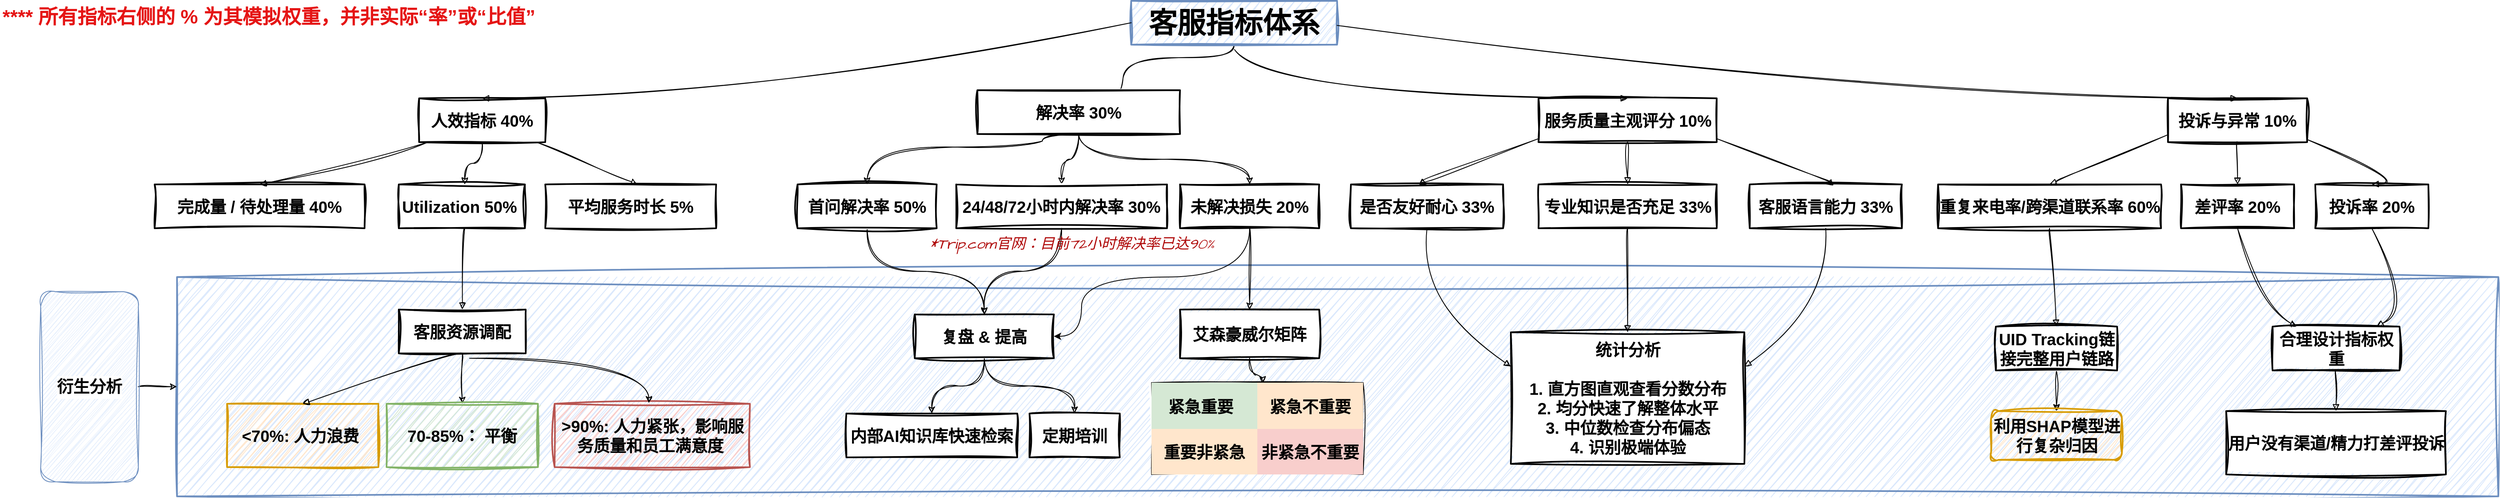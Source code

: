 <mxfile version="28.2.5">
  <diagram name="Page-1" id="3zXfmYanh7eGdWzNL5VJ">
    <mxGraphModel dx="4710" dy="3043" grid="1" gridSize="10" guides="1" tooltips="1" connect="1" arrows="1" fold="1" page="1" pageScale="1" pageWidth="850" pageHeight="1100" math="0" shadow="0">
      <root>
        <mxCell id="0" />
        <mxCell id="1" parent="0" />
        <mxCell id="dHYVEczdk2FGWJeY0932-1" value="" style="whiteSpace=wrap;strokeWidth=2;fillColor=#dae8fc;strokeColor=#6c8ebf;fontStyle=5;fontSize=20;fontColor=light-dark(#46C7FF,#EDEDED);sketch=1;curveFitting=1;jiggle=2;" parent="1" vertex="1">
          <mxGeometry x="267.5" y="100" width="2852.5" height="270" as="geometry" />
        </mxCell>
        <mxCell id="rRjDVniPgA6kYD6IJ34l-15" style="edgeStyle=orthogonalEdgeStyle;rounded=0;orthogonalLoop=1;jettySize=auto;html=1;entryX=0.5;entryY=0;entryDx=0;entryDy=0;curved=1;sketch=1;curveFitting=1;jiggle=2;" parent="1" source="dHYVEczdk2FGWJeY0932-2" target="dHYVEczdk2FGWJeY0932-3" edge="1">
          <mxGeometry relative="1" as="geometry">
            <Array as="points">
              <mxPoint x="1567" y="-170" />
              <mxPoint x="1430" y="-170" />
              <mxPoint x="1430" y="-120" />
            </Array>
          </mxGeometry>
        </mxCell>
        <mxCell id="dHYVEczdk2FGWJeY0932-2" value="客服指标体系" style="whiteSpace=wrap;strokeWidth=2;fillColor=#dae8fc;strokeColor=#6c8ebf;fontStyle=1;fontSize=35;sketch=1;curveFitting=1;jiggle=2;" parent="1" vertex="1">
          <mxGeometry x="1440" y="-240" width="253" height="54" as="geometry" />
        </mxCell>
        <mxCell id="rRjDVniPgA6kYD6IJ34l-18" style="edgeStyle=orthogonalEdgeStyle;rounded=0;orthogonalLoop=1;jettySize=auto;html=1;entryX=0.5;entryY=0;entryDx=0;entryDy=0;curved=1;sketch=1;curveFitting=1;jiggle=2;" parent="1" source="dHYVEczdk2FGWJeY0932-3" target="dHYVEczdk2FGWJeY0932-5" edge="1">
          <mxGeometry relative="1" as="geometry" />
        </mxCell>
        <mxCell id="rRjDVniPgA6kYD6IJ34l-34" style="edgeStyle=orthogonalEdgeStyle;rounded=0;orthogonalLoop=1;jettySize=auto;html=1;entryX=0.5;entryY=0;entryDx=0;entryDy=0;curved=1;sketch=1;curveFitting=1;jiggle=2;exitX=0.5;exitY=1;exitDx=0;exitDy=0;" parent="1" source="dHYVEczdk2FGWJeY0932-3" target="rRjDVniPgA6kYD6IJ34l-33" edge="1">
          <mxGeometry relative="1" as="geometry" />
        </mxCell>
        <mxCell id="rRjDVniPgA6kYD6IJ34l-56" style="edgeStyle=orthogonalEdgeStyle;rounded=0;orthogonalLoop=1;jettySize=auto;html=1;entryX=0.5;entryY=0;entryDx=0;entryDy=0;curved=1;sketch=1;curveFitting=1;jiggle=2;exitX=0.5;exitY=1;exitDx=0;exitDy=0;" parent="1" source="dHYVEczdk2FGWJeY0932-3" target="dHYVEczdk2FGWJeY0932-4" edge="1">
          <mxGeometry relative="1" as="geometry">
            <Array as="points">
              <mxPoint x="1331" y="-76" />
              <mxPoint x="1331" y="-60" />
              <mxPoint x="1116" y="-60" />
            </Array>
          </mxGeometry>
        </mxCell>
        <mxCell id="dHYVEczdk2FGWJeY0932-3" value="解决率 30%" style="whiteSpace=wrap;strokeWidth=2;fontStyle=1;fontSize=20;sketch=1;curveFitting=1;jiggle=2;" parent="1" vertex="1">
          <mxGeometry x="1251" y="-130" width="249" height="54" as="geometry" />
        </mxCell>
        <mxCell id="rRjDVniPgA6kYD6IJ34l-25" style="edgeStyle=orthogonalEdgeStyle;rounded=0;orthogonalLoop=1;jettySize=auto;html=1;entryX=0.5;entryY=0;entryDx=0;entryDy=0;curved=1;sketch=1;curveFitting=1;jiggle=2;exitX=0.5;exitY=1;exitDx=0;exitDy=0;" parent="1" source="dHYVEczdk2FGWJeY0932-4" target="rRjDVniPgA6kYD6IJ34l-24" edge="1">
          <mxGeometry relative="1" as="geometry" />
        </mxCell>
        <mxCell id="dHYVEczdk2FGWJeY0932-4" value="首问解决率 50%" style="whiteSpace=wrap;strokeWidth=2;fontStyle=1;fontSize=20;sketch=1;curveFitting=1;jiggle=2;" parent="1" vertex="1">
          <mxGeometry x="1030" y="-14" width="171" height="54" as="geometry" />
        </mxCell>
        <mxCell id="rRjDVniPgA6kYD6IJ34l-26" style="edgeStyle=orthogonalEdgeStyle;rounded=0;orthogonalLoop=1;jettySize=auto;html=1;entryX=0.5;entryY=0;entryDx=0;entryDy=0;curved=1;sketch=1;curveFitting=1;jiggle=2;" parent="1" source="dHYVEczdk2FGWJeY0932-5" target="rRjDVniPgA6kYD6IJ34l-24" edge="1">
          <mxGeometry relative="1" as="geometry" />
        </mxCell>
        <mxCell id="dHYVEczdk2FGWJeY0932-5" value="24/48/72小时内解决率 30%" style="whiteSpace=wrap;strokeWidth=2;fontStyle=1;fontSize=20;sketch=1;curveFitting=1;jiggle=2;" parent="1" vertex="1">
          <mxGeometry x="1225" y="-14" width="259" height="54" as="geometry" />
        </mxCell>
        <mxCell id="rRjDVniPgA6kYD6IJ34l-7" style="edgeStyle=orthogonalEdgeStyle;rounded=0;orthogonalLoop=1;jettySize=auto;html=1;curved=1;sketch=1;curveFitting=1;jiggle=2;" parent="1" source="dHYVEczdk2FGWJeY0932-8" edge="1">
          <mxGeometry relative="1" as="geometry">
            <mxPoint x="621" y="-14" as="targetPoint" />
          </mxGeometry>
        </mxCell>
        <mxCell id="dHYVEczdk2FGWJeY0932-8" value="人效指标 40%" style="whiteSpace=wrap;strokeWidth=2;fontStyle=1;fontSize=20;sketch=1;curveFitting=1;jiggle=2;" parent="1" vertex="1">
          <mxGeometry x="565" y="-120" width="155" height="54" as="geometry" />
        </mxCell>
        <mxCell id="dHYVEczdk2FGWJeY0932-9" value="完成量 / 待处理量 40%" style="whiteSpace=wrap;strokeWidth=2;fontStyle=1;fontSize=20;sketch=1;curveFitting=1;jiggle=2;" parent="1" vertex="1">
          <mxGeometry x="240" y="-14" width="258" height="54" as="geometry" />
        </mxCell>
        <mxCell id="rRjDVniPgA6kYD6IJ34l-13" style="edgeStyle=orthogonalEdgeStyle;rounded=0;orthogonalLoop=1;jettySize=auto;html=1;entryX=0.5;entryY=0;entryDx=0;entryDy=0;curved=1;sketch=1;curveFitting=1;jiggle=2;" parent="1" source="dHYVEczdk2FGWJeY0932-11" target="rRjDVniPgA6kYD6IJ34l-10" edge="1">
          <mxGeometry relative="1" as="geometry" />
        </mxCell>
        <mxCell id="dHYVEczdk2FGWJeY0932-11" value="客服资源调配" style="whiteSpace=wrap;strokeWidth=2;fontStyle=1;fontSize=20;sketch=1;curveFitting=1;jiggle=2;" parent="1" vertex="1">
          <mxGeometry x="540" y="140" width="156" height="54" as="geometry" />
        </mxCell>
        <mxCell id="dHYVEczdk2FGWJeY0932-12" value="服务质量主观评分 10%" style="whiteSpace=wrap;strokeWidth=2;fontStyle=1;fontSize=20;sketch=1;curveFitting=1;jiggle=2;" parent="1" vertex="1">
          <mxGeometry x="1940.5" y="-120" width="219" height="54" as="geometry" />
        </mxCell>
        <mxCell id="dHYVEczdk2FGWJeY0932-13" value="是否友好耐心 33%" style="whiteSpace=wrap;strokeWidth=2;fontStyle=1;fontSize=20;sketch=1;curveFitting=1;jiggle=2;" parent="1" vertex="1">
          <mxGeometry x="1710" y="-14" width="187" height="54" as="geometry" />
        </mxCell>
        <mxCell id="dHYVEczdk2FGWJeY0932-14" value="专业知识是否充足 33%" style="whiteSpace=wrap;strokeWidth=2;fontStyle=1;fontSize=20;sketch=1;curveFitting=1;jiggle=2;" parent="1" vertex="1">
          <mxGeometry x="1940.5" y="-14" width="219" height="54" as="geometry" />
        </mxCell>
        <mxCell id="dHYVEczdk2FGWJeY0932-15" value="客服语言能力 33%" style="whiteSpace=wrap;strokeWidth=2;fontStyle=1;fontSize=20;sketch=1;curveFitting=1;jiggle=2;" parent="1" vertex="1">
          <mxGeometry x="2200" y="-14" width="187" height="54" as="geometry" />
        </mxCell>
        <mxCell id="dHYVEczdk2FGWJeY0932-16" value="统计分析&#xa;&#xa;1. 直方图直观查看分数分布&#xa;2. 均分快速了解整体水平&#xa;3. 中位数检查分布偏态&#xa;4. 识别极端体验" style="whiteSpace=wrap;strokeWidth=2;fontStyle=1;fontSize=20;sketch=1;curveFitting=1;jiggle=2;" parent="1" vertex="1">
          <mxGeometry x="1906.5" y="168" width="287" height="162" as="geometry" />
        </mxCell>
        <mxCell id="dHYVEczdk2FGWJeY0932-17" value="投诉与异常 10%" style="whiteSpace=wrap;strokeWidth=2;fontStyle=1;fontSize=20;sketch=1;curveFitting=1;jiggle=2;" parent="1" vertex="1">
          <mxGeometry x="2714" y="-120" width="171" height="54" as="geometry" />
        </mxCell>
        <mxCell id="dHYVEczdk2FGWJeY0932-18" value="重复来电率/跨渠道联系率 60%" style="whiteSpace=wrap;strokeWidth=2;fontStyle=1;fontSize=20;sketch=1;curveFitting=1;jiggle=2;" parent="1" vertex="1">
          <mxGeometry x="2431.5" y="-14" width="274" height="54" as="geometry" />
        </mxCell>
        <mxCell id="dHYVEczdk2FGWJeY0932-107" value="" style="edgeStyle=orthogonalEdgeStyle;rounded=0;hachureGap=4;orthogonalLoop=1;jettySize=auto;html=1;fontFamily=Architects Daughter;fontSource=https%3A%2F%2Ffonts.googleapis.com%2Fcss%3Ffamily%3DArchitects%2BDaughter;fontSize=20;sketch=1;curveFitting=1;jiggle=2;" parent="1" source="dHYVEczdk2FGWJeY0932-19" target="dHYVEczdk2FGWJeY0932-106" edge="1">
          <mxGeometry relative="1" as="geometry" />
        </mxCell>
        <mxCell id="dHYVEczdk2FGWJeY0932-19" value="UID Tracking链接完整用户链路" style="whiteSpace=wrap;strokeWidth=2;fontStyle=1;fontSize=20;sketch=1;curveFitting=1;jiggle=2;" parent="1" vertex="1">
          <mxGeometry x="2502.5" y="161" width="149" height="54" as="geometry" />
        </mxCell>
        <mxCell id="dHYVEczdk2FGWJeY0932-20" value="差评率 20%" style="whiteSpace=wrap;strokeWidth=2;fontStyle=1;fontSize=20;sketch=1;curveFitting=1;jiggle=2;" parent="1" vertex="1">
          <mxGeometry x="2730" y="-14" width="139" height="54" as="geometry" />
        </mxCell>
        <mxCell id="dHYVEczdk2FGWJeY0932-21" value="合理设计指标权重" style="whiteSpace=wrap;strokeWidth=2;fontStyle=1;fontSize=20;sketch=1;curveFitting=1;jiggle=2;" parent="1" vertex="1">
          <mxGeometry x="2842.5" y="161" width="156" height="54" as="geometry" />
        </mxCell>
        <mxCell id="dHYVEczdk2FGWJeY0932-22" value="投诉率 20%" style="whiteSpace=wrap;strokeWidth=2;fontStyle=1;fontSize=20;sketch=1;curveFitting=1;jiggle=2;" parent="1" vertex="1">
          <mxGeometry x="2895" y="-14" width="139" height="54" as="geometry" />
        </mxCell>
        <mxCell id="dHYVEczdk2FGWJeY0932-24" value="&lt;70%: 人力浪费 " style="whiteSpace=wrap;strokeWidth=2;fontStyle=1;fontSize=20;sketch=1;curveFitting=1;jiggle=2;fillColor=#ffe6cc;strokeColor=#d79b00;" parent="1" vertex="1">
          <mxGeometry x="329" y="256" width="186" height="78" as="geometry" />
        </mxCell>
        <mxCell id="dHYVEczdk2FGWJeY0932-25" value="用户没有渠道/精力打差评投诉" style="whiteSpace=wrap;strokeWidth=2;fontStyle=1;fontSize=20;sketch=1;curveFitting=1;jiggle=2;" parent="1" vertex="1">
          <mxGeometry x="2785.5" y="265" width="270" height="78" as="geometry" />
        </mxCell>
        <mxCell id="dHYVEczdk2FGWJeY0932-31" value="" style="curved=1;startArrow=none;endArrow=block;exitX=0;exitY=0.5;entryX=0.5;entryY=0;rounded=0;fontStyle=1;fontSize=20;sketch=1;curveFitting=1;jiggle=2;exitDx=0;exitDy=0;" parent="1" source="dHYVEczdk2FGWJeY0932-2" target="dHYVEczdk2FGWJeY0932-8" edge="1">
          <mxGeometry relative="1" as="geometry">
            <Array as="points">
              <mxPoint x="1007" y="-121" />
            </Array>
          </mxGeometry>
        </mxCell>
        <mxCell id="dHYVEczdk2FGWJeY0932-32" value="" style="curved=1;startArrow=none;endArrow=block;exitX=0.07;exitY=1;entryX=0.5;entryY=0;rounded=0;fontStyle=1;fontSize=20;sketch=1;curveFitting=1;jiggle=2;" parent="1" source="dHYVEczdk2FGWJeY0932-8" target="dHYVEczdk2FGWJeY0932-9" edge="1">
          <mxGeometry relative="1" as="geometry">
            <Array as="points">
              <mxPoint x="514" y="-41" />
            </Array>
          </mxGeometry>
        </mxCell>
        <mxCell id="dHYVEczdk2FGWJeY0932-33" value="" style="curved=1;startArrow=none;endArrow=block;exitX=0.93;exitY=1;entryX=0.5;entryY=0;rounded=0;fontStyle=1;fontSize=20;entryDx=0;entryDy=0;sketch=1;curveFitting=1;jiggle=2;" parent="1" source="dHYVEczdk2FGWJeY0932-8" edge="1">
          <mxGeometry relative="1" as="geometry">
            <Array as="points">
              <mxPoint x="771" y="-41" />
            </Array>
            <mxPoint x="833.5" y="-14" as="targetPoint" />
          </mxGeometry>
        </mxCell>
        <mxCell id="dHYVEczdk2FGWJeY0932-34" value="" style="curved=1;startArrow=none;endArrow=block;exitX=0.5;exitY=1;entryX=0.5;entryY=0;rounded=0;fontStyle=1;fontSize=20;exitDx=0;exitDy=0;sketch=1;curveFitting=1;jiggle=2;" parent="1" target="dHYVEczdk2FGWJeY0932-11" edge="1">
          <mxGeometry relative="1" as="geometry">
            <Array as="points" />
            <mxPoint x="621" y="40" as="sourcePoint" />
          </mxGeometry>
        </mxCell>
        <mxCell id="dHYVEczdk2FGWJeY0932-35" value="" style="curved=1;startArrow=none;endArrow=block;entryX=0.5;entryY=0;rounded=0;fontStyle=1;fontSize=20;sketch=1;curveFitting=1;jiggle=2;" parent="1" target="dHYVEczdk2FGWJeY0932-12" edge="1">
          <mxGeometry relative="1" as="geometry">
            <Array as="points">
              <mxPoint x="1609" y="-121" />
            </Array>
            <mxPoint x="1567" y="-180" as="sourcePoint" />
          </mxGeometry>
        </mxCell>
        <mxCell id="dHYVEczdk2FGWJeY0932-36" value="" style="curved=1;startArrow=none;endArrow=block;exitX=0;exitY=0.92;entryX=0.5;entryY=0;rounded=0;fontStyle=1;fontSize=20;sketch=1;curveFitting=1;jiggle=2;" parent="1" source="dHYVEczdk2FGWJeY0932-12" target="dHYVEczdk2FGWJeY0932-13" edge="1">
          <mxGeometry relative="1" as="geometry">
            <Array as="points">
              <mxPoint x="1796.5" y="-17" />
            </Array>
          </mxGeometry>
        </mxCell>
        <mxCell id="dHYVEczdk2FGWJeY0932-37" value="" style="curved=1;startArrow=none;endArrow=block;exitX=0.5;exitY=1;entryX=0.5;entryY=0;rounded=0;fontStyle=1;fontSize=20;sketch=1;curveFitting=1;jiggle=2;" parent="1" source="dHYVEczdk2FGWJeY0932-12" target="dHYVEczdk2FGWJeY0932-14" edge="1">
          <mxGeometry relative="1" as="geometry">
            <Array as="points" />
          </mxGeometry>
        </mxCell>
        <mxCell id="dHYVEczdk2FGWJeY0932-38" value="" style="curved=1;startArrow=none;endArrow=block;exitX=1;exitY=0.92;entryX=0.5;entryY=0;rounded=0;fontStyle=1;fontSize=20;sketch=1;curveFitting=1;jiggle=2;" parent="1" source="dHYVEczdk2FGWJeY0932-12" target="dHYVEczdk2FGWJeY0932-15" edge="1">
          <mxGeometry relative="1" as="geometry">
            <Array as="points">
              <mxPoint x="2302.5" y="-17" />
            </Array>
          </mxGeometry>
        </mxCell>
        <mxCell id="dHYVEczdk2FGWJeY0932-39" value="" style="curved=1;startArrow=none;endArrow=block;exitX=0.5;exitY=1;entryX=0;entryY=0.26;rounded=0;fontStyle=1;fontSize=20;sketch=1;curveFitting=1;jiggle=2;" parent="1" source="dHYVEczdk2FGWJeY0932-13" target="dHYVEczdk2FGWJeY0932-16" edge="1">
          <mxGeometry relative="1" as="geometry">
            <Array as="points">
              <mxPoint x="1796.5" y="136" />
            </Array>
          </mxGeometry>
        </mxCell>
        <mxCell id="dHYVEczdk2FGWJeY0932-40" value="" style="curved=1;startArrow=none;endArrow=block;exitX=0.5;exitY=1;entryX=0.5;entryY=0;rounded=0;fontStyle=1;fontSize=20;sketch=1;curveFitting=1;jiggle=2;" parent="1" source="dHYVEczdk2FGWJeY0932-14" target="dHYVEczdk2FGWJeY0932-16" edge="1">
          <mxGeometry relative="1" as="geometry">
            <Array as="points" />
          </mxGeometry>
        </mxCell>
        <mxCell id="dHYVEczdk2FGWJeY0932-41" value="" style="curved=1;startArrow=none;endArrow=block;exitX=0.5;exitY=1;entryX=1;entryY=0.26;rounded=0;fontStyle=1;fontSize=20;sketch=1;curveFitting=1;jiggle=2;" parent="1" source="dHYVEczdk2FGWJeY0932-15" target="dHYVEczdk2FGWJeY0932-16" edge="1">
          <mxGeometry relative="1" as="geometry">
            <Array as="points">
              <mxPoint x="2302.5" y="136" />
            </Array>
          </mxGeometry>
        </mxCell>
        <mxCell id="dHYVEczdk2FGWJeY0932-42" value="" style="curved=1;startArrow=none;endArrow=block;exitX=1;exitY=0.56;entryX=0.5;entryY=0;rounded=0;fontStyle=1;fontSize=20;sketch=1;curveFitting=1;jiggle=2;" parent="1" source="dHYVEczdk2FGWJeY0932-2" target="dHYVEczdk2FGWJeY0932-17" edge="1">
          <mxGeometry relative="1" as="geometry">
            <Array as="points">
              <mxPoint x="2386" y="-121" />
            </Array>
          </mxGeometry>
        </mxCell>
        <mxCell id="dHYVEczdk2FGWJeY0932-43" value="" style="curved=1;startArrow=none;endArrow=block;exitX=0;exitY=0.83;entryX=0.5;entryY=0;rounded=0;fontStyle=1;fontSize=20;sketch=1;curveFitting=1;jiggle=2;" parent="1" source="dHYVEczdk2FGWJeY0932-17" target="dHYVEczdk2FGWJeY0932-18" edge="1">
          <mxGeometry relative="1" as="geometry">
            <Array as="points">
              <mxPoint x="2576.5" y="-17" />
            </Array>
          </mxGeometry>
        </mxCell>
        <mxCell id="dHYVEczdk2FGWJeY0932-44" value="" style="curved=1;startArrow=none;endArrow=block;exitX=0.5;exitY=1;entryX=0.5;entryY=0;rounded=0;fontStyle=1;fontSize=20;sketch=1;curveFitting=1;jiggle=2;" parent="1" source="dHYVEczdk2FGWJeY0932-18" target="dHYVEczdk2FGWJeY0932-19" edge="1">
          <mxGeometry relative="1" as="geometry">
            <Array as="points" />
          </mxGeometry>
        </mxCell>
        <mxCell id="dHYVEczdk2FGWJeY0932-45" value="" style="curved=1;startArrow=none;endArrow=block;exitX=0.5;exitY=1;entryX=0.5;entryY=0;rounded=0;fontStyle=1;fontSize=20;sketch=1;curveFitting=1;jiggle=2;" parent="1" source="dHYVEczdk2FGWJeY0932-17" target="dHYVEczdk2FGWJeY0932-20" edge="1">
          <mxGeometry relative="1" as="geometry">
            <Array as="points" />
          </mxGeometry>
        </mxCell>
        <mxCell id="dHYVEczdk2FGWJeY0932-46" value="" style="curved=1;startArrow=none;endArrow=block;exitX=0.5;exitY=1;entryX=0.19;entryY=0;rounded=0;fontStyle=1;fontSize=20;sketch=1;curveFitting=1;jiggle=2;" parent="1" source="dHYVEczdk2FGWJeY0932-20" target="dHYVEczdk2FGWJeY0932-21" edge="1">
          <mxGeometry relative="1" as="geometry">
            <Array as="points">
              <mxPoint x="2826.5" y="136" />
            </Array>
          </mxGeometry>
        </mxCell>
        <mxCell id="dHYVEczdk2FGWJeY0932-47" value="" style="curved=1;startArrow=none;endArrow=block;exitX=1;exitY=0.94;entryX=0.5;entryY=0;rounded=0;fontStyle=1;fontSize=20;sketch=1;curveFitting=1;jiggle=2;" parent="1" source="dHYVEczdk2FGWJeY0932-17" target="dHYVEczdk2FGWJeY0932-22" edge="1">
          <mxGeometry relative="1" as="geometry">
            <Array as="points">
              <mxPoint x="3015.5" y="-17" />
            </Array>
          </mxGeometry>
        </mxCell>
        <mxCell id="dHYVEczdk2FGWJeY0932-48" value="" style="curved=1;startArrow=none;endArrow=block;exitX=0.5;exitY=1;entryX=0.82;entryY=0;rounded=0;fontStyle=1;fontSize=20;sketch=1;curveFitting=1;jiggle=2;" parent="1" source="dHYVEczdk2FGWJeY0932-22" target="dHYVEczdk2FGWJeY0932-21" edge="1">
          <mxGeometry relative="1" as="geometry">
            <Array as="points">
              <mxPoint x="3015.5" y="136" />
            </Array>
          </mxGeometry>
        </mxCell>
        <mxCell id="dHYVEczdk2FGWJeY0932-50" value="" style="curved=1;startArrow=none;endArrow=block;exitX=0.5;exitY=1;entryX=0.5;entryY=0;rounded=0;fontStyle=1;fontSize=20;sketch=1;curveFitting=1;jiggle=2;" parent="1" source="dHYVEczdk2FGWJeY0932-11" target="dHYVEczdk2FGWJeY0932-24" edge="1">
          <mxGeometry relative="1" as="geometry">
            <Array as="points" />
          </mxGeometry>
        </mxCell>
        <mxCell id="dHYVEczdk2FGWJeY0932-51" value="" style="curved=1;startArrow=none;endArrow=block;exitX=0.5;exitY=1;entryX=0.5;entryY=0;rounded=0;fontStyle=1;fontSize=20;sketch=1;curveFitting=1;jiggle=2;" parent="1" source="dHYVEczdk2FGWJeY0932-21" target="dHYVEczdk2FGWJeY0932-25" edge="1">
          <mxGeometry relative="1" as="geometry">
            <Array as="points" />
          </mxGeometry>
        </mxCell>
        <mxCell id="dHYVEczdk2FGWJeY0932-99" style="edgeStyle=orthogonalEdgeStyle;rounded=0;hachureGap=4;orthogonalLoop=1;jettySize=auto;html=1;entryX=0;entryY=0.5;entryDx=0;entryDy=0;fontFamily=Architects Daughter;fontSource=https%3A%2F%2Ffonts.googleapis.com%2Fcss%3Ffamily%3DArchitects%2BDaughter;fontSize=20;sketch=1;curveFitting=1;jiggle=2;" parent="1" source="dHYVEczdk2FGWJeY0932-97" target="dHYVEczdk2FGWJeY0932-1" edge="1">
          <mxGeometry relative="1" as="geometry" />
        </mxCell>
        <mxCell id="dHYVEczdk2FGWJeY0932-97" value="&lt;font&gt;&lt;b style=&quot;background-color: light-dark(#ffffff, var(--ge-dark-color, #121212));&quot;&gt;衍生分析&lt;/b&gt;&lt;/font&gt;" style="rounded=1;whiteSpace=wrap;html=1;hachureGap=4;fontFamily=Architects Daughter;fontSource=https%3A%2F%2Ffonts.googleapis.com%2Fcss%3Ffamily%3DArchitects%2BDaughter;fillColor=#dae8fc;strokeColor=#6c8ebf;fontSize=20;sketch=1;curveFitting=1;jiggle=2;" parent="1" vertex="1">
          <mxGeometry x="100" y="118" width="120" height="234" as="geometry" />
        </mxCell>
        <mxCell id="dHYVEczdk2FGWJeY0932-106" value="利用SHAP模型进行复杂归因" style="rounded=1;whiteSpace=wrap;html=1;fontSize=20;strokeWidth=2;fontStyle=1;fillColor=#ffe6cc;strokeColor=#d79b00;sketch=1;curveFitting=1;jiggle=2;" parent="1" vertex="1">
          <mxGeometry x="2496.63" y="265" width="160.75" height="60" as="geometry" />
        </mxCell>
        <mxCell id="dHYVEczdk2FGWJeY0932-109" value="&lt;i style=&quot;color: rgb(175, 8, 8);&quot;&gt;*Trip.com官网：目前72小时解决率已达90%&lt;/i&gt;" style="text;html=1;align=center;verticalAlign=middle;whiteSpace=wrap;rounded=0;fontFamily=Architects Daughter;fontSource=https%3A%2F%2Ffonts.googleapis.com%2Fcss%3Ffamily%3DArchitects%2BDaughter;fontSize=18;sketch=1;curveFitting=1;jiggle=2;" parent="1" vertex="1">
          <mxGeometry x="1190" y="44" width="354.5" height="30" as="geometry" />
        </mxCell>
        <mxCell id="rRjDVniPgA6kYD6IJ34l-9" value="Utilization 50% " style="whiteSpace=wrap;strokeWidth=2;fontStyle=1;fontSize=20;sketch=1;curveFitting=1;jiggle=2;" parent="1" vertex="1">
          <mxGeometry x="540" y="-14" width="155" height="54" as="geometry" />
        </mxCell>
        <mxCell id="rRjDVniPgA6kYD6IJ34l-10" value="70-85%： 平衡" style="whiteSpace=wrap;strokeWidth=2;fontStyle=1;fontSize=20;sketch=1;curveFitting=1;jiggle=2;fillColor=#d5e8d4;strokeColor=#82b366;" parent="1" vertex="1">
          <mxGeometry x="525" y="256" width="186" height="78" as="geometry" />
        </mxCell>
        <mxCell id="rRjDVniPgA6kYD6IJ34l-11" value="&gt;90%: 人力紧张，影响服务质量和员工满意度 " style="whiteSpace=wrap;strokeWidth=2;fontStyle=1;fontSize=20;sketch=1;curveFitting=1;jiggle=2;fillColor=#f8cecc;strokeColor=#b85450;" parent="1" vertex="1">
          <mxGeometry x="731.5" y="256" width="240" height="78" as="geometry" />
        </mxCell>
        <mxCell id="rRjDVniPgA6kYD6IJ34l-20" style="edgeStyle=orthogonalEdgeStyle;rounded=0;orthogonalLoop=1;jettySize=auto;html=1;entryX=0.483;entryY=-0.011;entryDx=0;entryDy=0;entryPerimeter=0;curved=1;sketch=1;curveFitting=1;jiggle=2;exitX=0.558;exitY=1.111;exitDx=0;exitDy=0;exitPerimeter=0;" parent="1" source="dHYVEczdk2FGWJeY0932-11" target="rRjDVniPgA6kYD6IJ34l-11" edge="1">
          <mxGeometry relative="1" as="geometry" />
        </mxCell>
        <mxCell id="rRjDVniPgA6kYD6IJ34l-21" value="平均服务时长 5%" style="whiteSpace=wrap;strokeWidth=2;fontStyle=1;fontSize=20;sketch=1;curveFitting=1;jiggle=2;" parent="1" vertex="1">
          <mxGeometry x="720" y="-14" width="210" height="54" as="geometry" />
        </mxCell>
        <mxCell id="rRjDVniPgA6kYD6IJ34l-28" value="" style="edgeStyle=orthogonalEdgeStyle;rounded=0;orthogonalLoop=1;jettySize=auto;html=1;curved=1;sketch=1;curveFitting=1;jiggle=2;" parent="1" source="rRjDVniPgA6kYD6IJ34l-24" target="rRjDVniPgA6kYD6IJ34l-27" edge="1">
          <mxGeometry relative="1" as="geometry" />
        </mxCell>
        <mxCell id="rRjDVniPgA6kYD6IJ34l-57" style="edgeStyle=orthogonalEdgeStyle;rounded=0;orthogonalLoop=1;jettySize=auto;html=1;entryX=0.5;entryY=0;entryDx=0;entryDy=0;curved=1;sketch=1;curveFitting=1;jiggle=2;" parent="1" source="rRjDVniPgA6kYD6IJ34l-24" target="rRjDVniPgA6kYD6IJ34l-29" edge="1">
          <mxGeometry relative="1" as="geometry" />
        </mxCell>
        <mxCell id="rRjDVniPgA6kYD6IJ34l-24" value="复盘 &amp; 提高" style="whiteSpace=wrap;strokeWidth=2;fontStyle=1;fontSize=20;sketch=1;curveFitting=1;jiggle=2;" parent="1" vertex="1">
          <mxGeometry x="1174" y="146" width="171" height="54" as="geometry" />
        </mxCell>
        <mxCell id="rRjDVniPgA6kYD6IJ34l-27" value="内部AI知识库快速检索" style="whiteSpace=wrap;strokeWidth=2;fontStyle=1;fontSize=20;sketch=1;curveFitting=1;jiggle=2;" parent="1" vertex="1">
          <mxGeometry x="1090" y="268" width="210" height="54" as="geometry" />
        </mxCell>
        <mxCell id="rRjDVniPgA6kYD6IJ34l-29" value="定期培训" style="whiteSpace=wrap;strokeWidth=2;fontStyle=1;fontSize=20;sketch=1;curveFitting=1;jiggle=2;" parent="1" vertex="1">
          <mxGeometry x="1315" y="268" width="111" height="54" as="geometry" />
        </mxCell>
        <mxCell id="rRjDVniPgA6kYD6IJ34l-30" value="艾森豪威尔矩阵" style="whiteSpace=wrap;strokeWidth=2;fontStyle=1;fontSize=20;sketch=1;curveFitting=1;jiggle=2;" parent="1" vertex="1">
          <mxGeometry x="1500" y="140" width="171" height="60" as="geometry" />
        </mxCell>
        <mxCell id="rRjDVniPgA6kYD6IJ34l-36" style="edgeStyle=orthogonalEdgeStyle;rounded=0;orthogonalLoop=1;jettySize=auto;html=1;curved=1;" parent="1" source="rRjDVniPgA6kYD6IJ34l-33" target="rRjDVniPgA6kYD6IJ34l-24" edge="1">
          <mxGeometry relative="1" as="geometry">
            <Array as="points">
              <mxPoint x="1586" y="100" />
              <mxPoint x="1379" y="100" />
            </Array>
          </mxGeometry>
        </mxCell>
        <mxCell id="rRjDVniPgA6kYD6IJ34l-37" style="edgeStyle=orthogonalEdgeStyle;rounded=0;orthogonalLoop=1;jettySize=auto;html=1;entryX=0.5;entryY=0;entryDx=0;entryDy=0;curved=1;sketch=1;curveFitting=1;jiggle=2;" parent="1" source="rRjDVniPgA6kYD6IJ34l-33" target="rRjDVniPgA6kYD6IJ34l-30" edge="1">
          <mxGeometry relative="1" as="geometry" />
        </mxCell>
        <mxCell id="rRjDVniPgA6kYD6IJ34l-33" value="未解决损失 20%" style="whiteSpace=wrap;strokeWidth=2;fontStyle=1;fontSize=20;sketch=1;curveFitting=1;jiggle=2;" parent="1" vertex="1">
          <mxGeometry x="1500" y="-14" width="171" height="54" as="geometry" />
        </mxCell>
        <mxCell id="rRjDVniPgA6kYD6IJ34l-42" value="" style="shape=table;startSize=0;container=1;collapsible=0;childLayout=tableLayout;fontSize=20;sketch=1;curveFitting=1;jiggle=2;fontStyle=1" parent="1" vertex="1">
          <mxGeometry x="1465" y="230" width="260" height="113" as="geometry" />
        </mxCell>
        <mxCell id="rRjDVniPgA6kYD6IJ34l-43" value="" style="shape=tableRow;horizontal=0;startSize=0;swimlaneHead=0;swimlaneBody=0;strokeColor=inherit;top=0;left=0;bottom=0;right=0;collapsible=0;dropTarget=0;fillColor=none;points=[[0,0.5],[1,0.5]];portConstraint=eastwest;fontSize=20;fontStyle=1" parent="rRjDVniPgA6kYD6IJ34l-42" vertex="1">
          <mxGeometry width="260" height="57" as="geometry" />
        </mxCell>
        <mxCell id="rRjDVniPgA6kYD6IJ34l-44" value="紧急重要&lt;span style=&quot;white-space: pre;&quot;&gt;&#x9;&lt;/span&gt;" style="shape=partialRectangle;html=1;whiteSpace=wrap;connectable=0;strokeColor=#82b366;overflow=hidden;fillColor=#d5e8d4;top=0;left=0;bottom=0;right=0;pointerEvents=1;fontSize=20;fontStyle=1" parent="rRjDVniPgA6kYD6IJ34l-43" vertex="1">
          <mxGeometry width="130" height="57" as="geometry">
            <mxRectangle width="130" height="57" as="alternateBounds" />
          </mxGeometry>
        </mxCell>
        <mxCell id="rRjDVniPgA6kYD6IJ34l-45" value="紧急不重要" style="shape=partialRectangle;html=1;whiteSpace=wrap;connectable=0;strokeColor=#d79b00;overflow=hidden;fillColor=#ffe6cc;top=0;left=0;bottom=0;right=0;pointerEvents=1;fontSize=20;fontStyle=1" parent="rRjDVniPgA6kYD6IJ34l-43" vertex="1">
          <mxGeometry x="130" width="130" height="57" as="geometry">
            <mxRectangle width="130" height="57" as="alternateBounds" />
          </mxGeometry>
        </mxCell>
        <mxCell id="rRjDVniPgA6kYD6IJ34l-47" value="" style="shape=tableRow;horizontal=0;startSize=0;swimlaneHead=0;swimlaneBody=0;strokeColor=inherit;top=0;left=0;bottom=0;right=0;collapsible=0;dropTarget=0;fillColor=none;points=[[0,0.5],[1,0.5]];portConstraint=eastwest;fontSize=20;fontStyle=1" parent="rRjDVniPgA6kYD6IJ34l-42" vertex="1">
          <mxGeometry y="57" width="260" height="56" as="geometry" />
        </mxCell>
        <mxCell id="rRjDVniPgA6kYD6IJ34l-48" value="重要非紧急" style="shape=partialRectangle;html=1;whiteSpace=wrap;connectable=0;strokeColor=#d79b00;overflow=hidden;fillColor=#ffe6cc;top=0;left=0;bottom=0;right=0;pointerEvents=1;fontSize=20;fontStyle=1" parent="rRjDVniPgA6kYD6IJ34l-47" vertex="1">
          <mxGeometry width="130" height="56" as="geometry">
            <mxRectangle width="130" height="56" as="alternateBounds" />
          </mxGeometry>
        </mxCell>
        <mxCell id="rRjDVniPgA6kYD6IJ34l-49" value="非紧急不重要" style="shape=partialRectangle;html=1;whiteSpace=wrap;connectable=0;strokeColor=#b85450;overflow=hidden;fillColor=#f8cecc;top=0;left=0;bottom=0;right=0;pointerEvents=1;fontSize=20;fontStyle=1" parent="rRjDVniPgA6kYD6IJ34l-47" vertex="1">
          <mxGeometry x="130" width="130" height="56" as="geometry">
            <mxRectangle width="130" height="56" as="alternateBounds" />
          </mxGeometry>
        </mxCell>
        <mxCell id="rRjDVniPgA6kYD6IJ34l-55" style="edgeStyle=orthogonalEdgeStyle;rounded=0;orthogonalLoop=1;jettySize=auto;html=1;entryX=0.525;entryY=0.008;entryDx=0;entryDy=0;entryPerimeter=0;curved=1;sketch=1;curveFitting=1;jiggle=2;" parent="1" source="rRjDVniPgA6kYD6IJ34l-30" target="rRjDVniPgA6kYD6IJ34l-43" edge="1">
          <mxGeometry relative="1" as="geometry" />
        </mxCell>
        <mxCell id="rRjDVniPgA6kYD6IJ34l-58" value="&lt;font&gt;&lt;span&gt;**** 所有指标右侧的 % 为其模拟权重，并非实际“率”或“比值”&lt;/span&gt;&lt;/font&gt;" style="text;html=1;align=center;verticalAlign=middle;resizable=0;points=[];autosize=1;strokeColor=none;fillColor=none;sketch=1;curveFitting=1;jiggle=2;fontColor=light-dark(#e51515, #ededed);fontSize=24;fontStyle=1" parent="1" vertex="1">
          <mxGeometry x="50" y="-240" width="660" height="40" as="geometry" />
        </mxCell>
      </root>
    </mxGraphModel>
  </diagram>
</mxfile>

